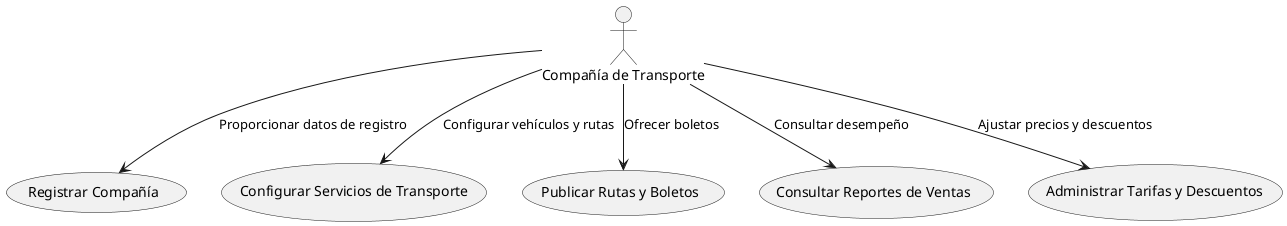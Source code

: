 @startuml c
actor "Compañía de Transporte" as Company

    usecase "Registrar Compañía" as UC1
    usecase "Configurar Servicios de Transporte" as UC2
    usecase "Publicar Rutas y Boletos" as UC3
    usecase "Consultar Reportes de Ventas" as UC4
    usecase "Administrar Tarifas y Descuentos" as UC5


Company --> UC1 : "Proporcionar datos de registro"
Company --> UC2 : "Configurar vehículos y rutas"
Company --> UC3 : "Ofrecer boletos"
Company --> UC4 : "Consultar desempeño"
Company --> UC5 : "Ajustar precios y descuentos"

@enduml

